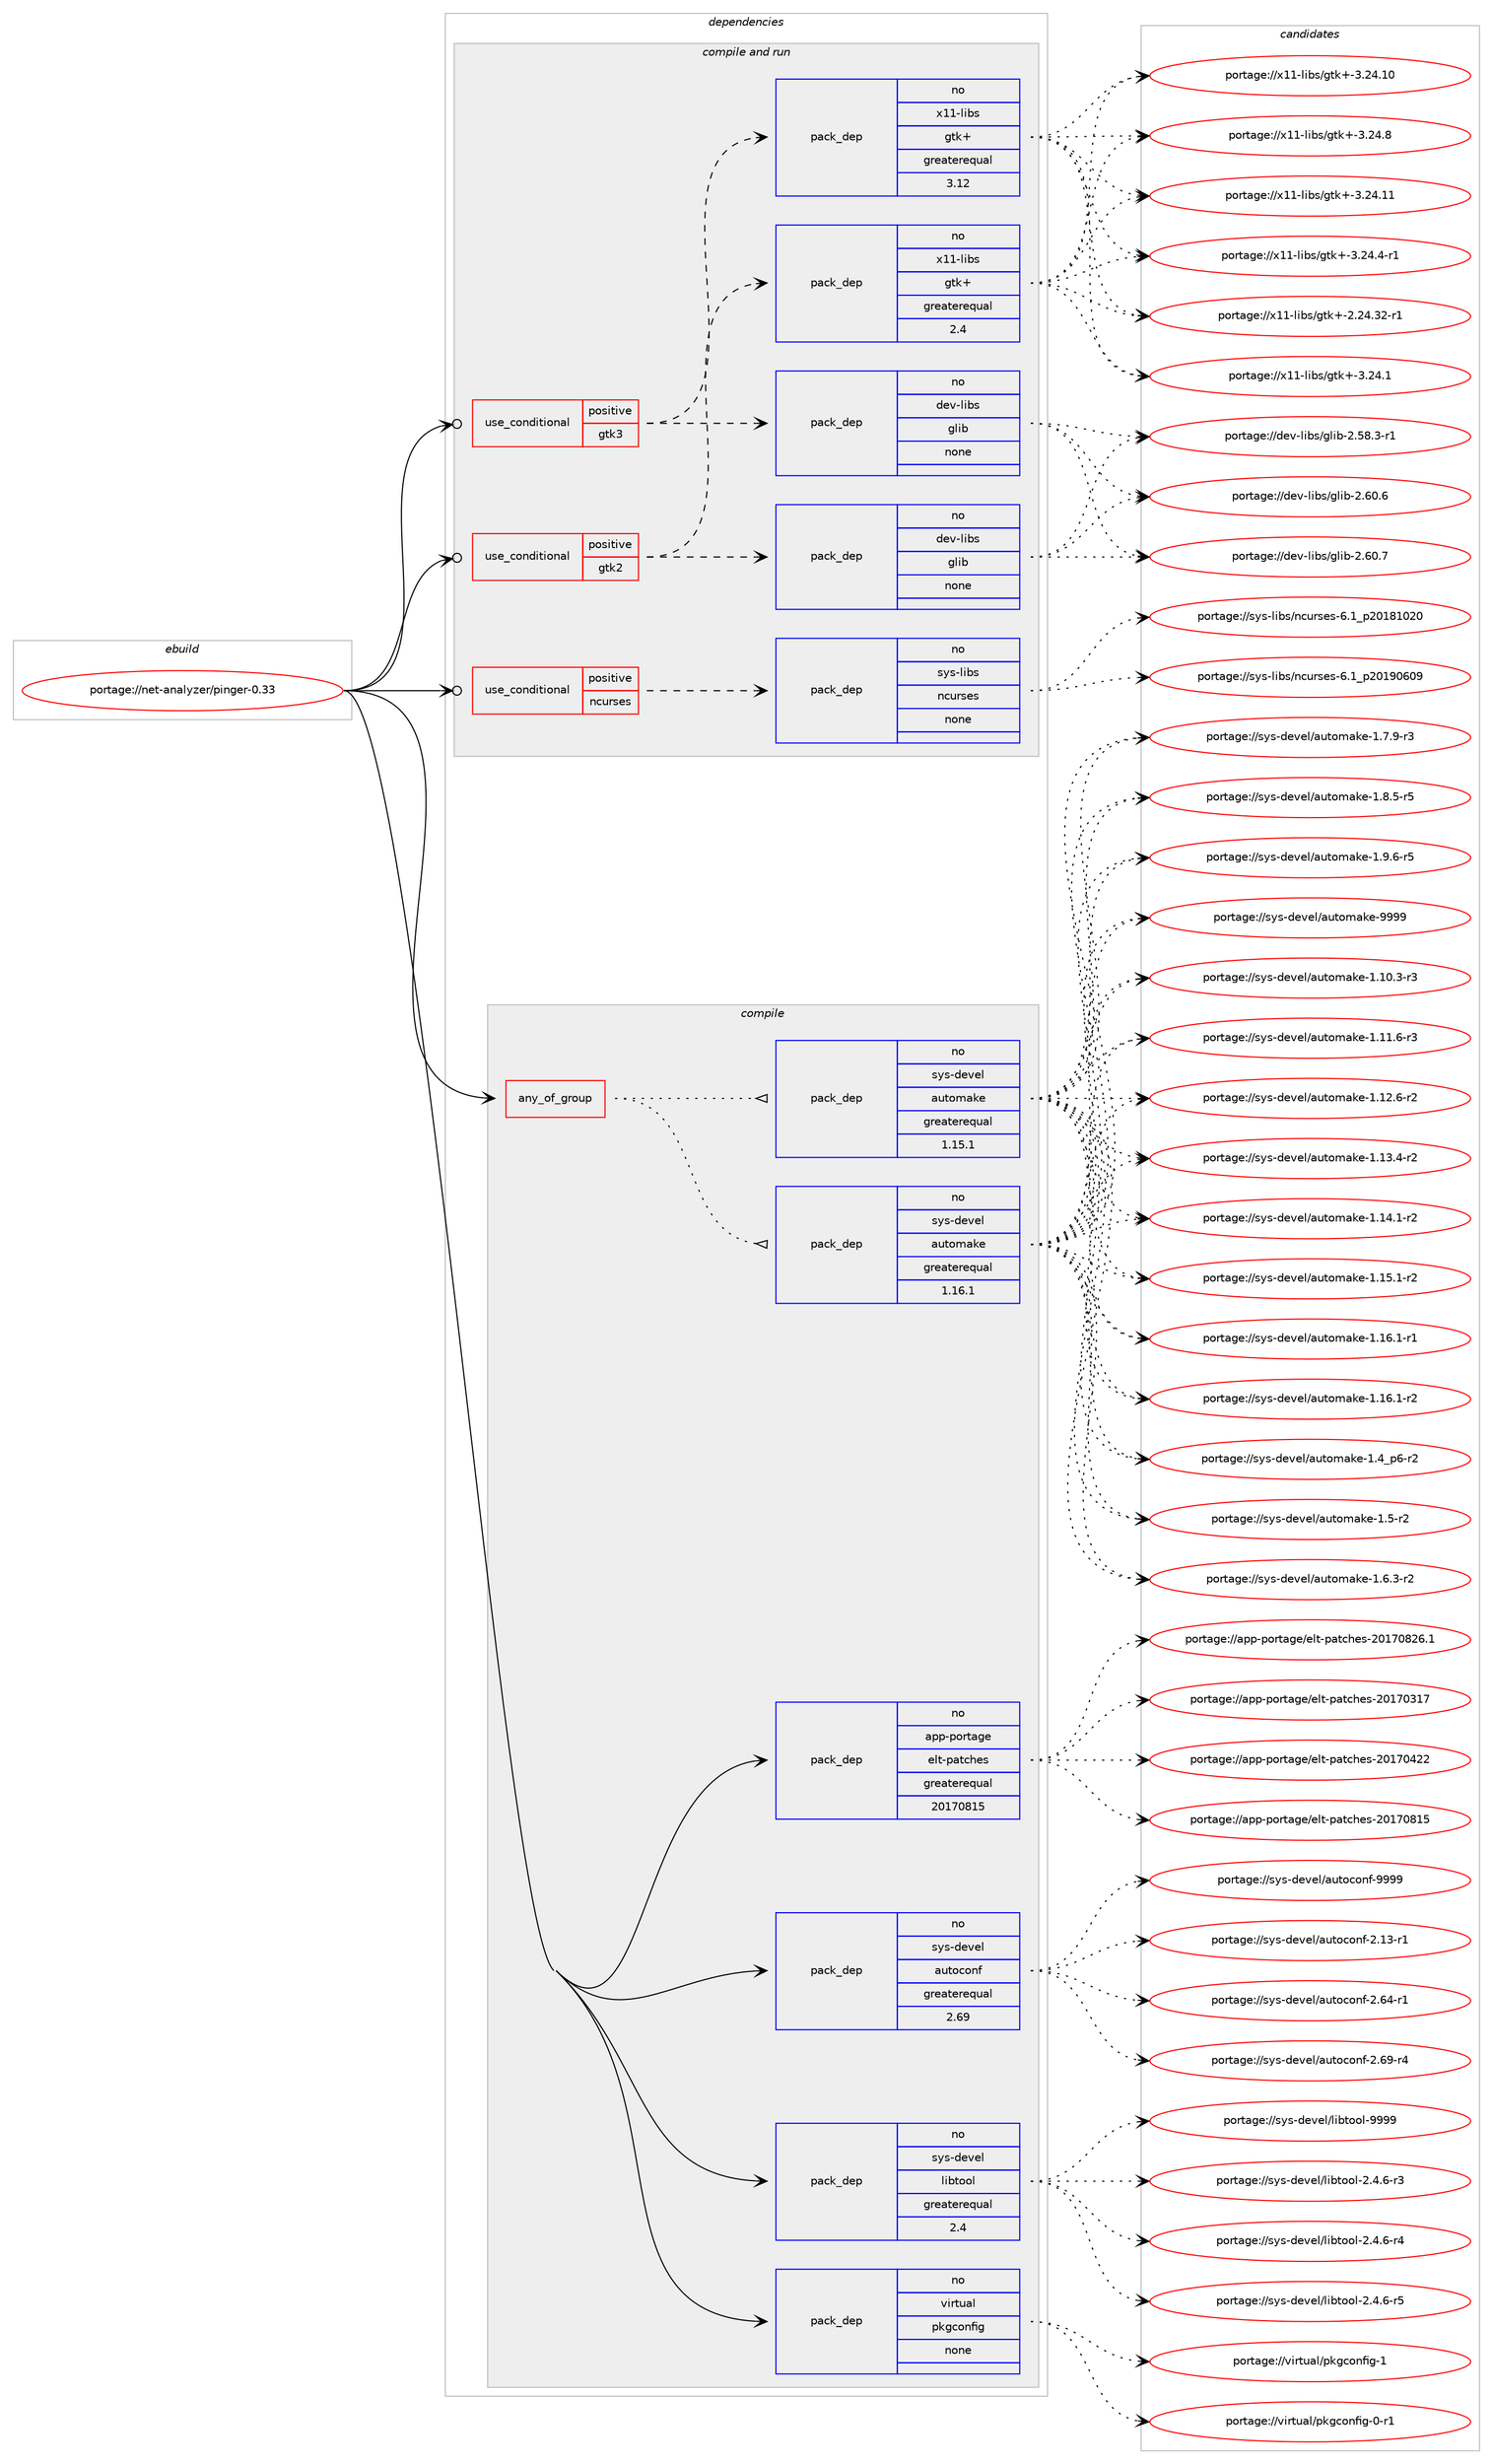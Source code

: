 digraph prolog {

# *************
# Graph options
# *************

newrank=true;
concentrate=true;
compound=true;
graph [rankdir=LR,fontname=Helvetica,fontsize=10,ranksep=1.5];#, ranksep=2.5, nodesep=0.2];
edge  [arrowhead=vee];
node  [fontname=Helvetica,fontsize=10];

# **********
# The ebuild
# **********

subgraph cluster_leftcol {
color=gray;
rank=same;
label=<<i>ebuild</i>>;
id [label="portage://net-analyzer/pinger-0.33", color=red, width=4, href="../net-analyzer/pinger-0.33.svg"];
}

# ****************
# The dependencies
# ****************

subgraph cluster_midcol {
color=gray;
label=<<i>dependencies</i>>;
subgraph cluster_compile {
fillcolor="#eeeeee";
style=filled;
label=<<i>compile</i>>;
subgraph any5584 {
dependency348101 [label=<<TABLE BORDER="0" CELLBORDER="1" CELLSPACING="0" CELLPADDING="4"><TR><TD CELLPADDING="10">any_of_group</TD></TR></TABLE>>, shape=none, color=red];subgraph pack255606 {
dependency348102 [label=<<TABLE BORDER="0" CELLBORDER="1" CELLSPACING="0" CELLPADDING="4" WIDTH="220"><TR><TD ROWSPAN="6" CELLPADDING="30">pack_dep</TD></TR><TR><TD WIDTH="110">no</TD></TR><TR><TD>sys-devel</TD></TR><TR><TD>automake</TD></TR><TR><TD>greaterequal</TD></TR><TR><TD>1.16.1</TD></TR></TABLE>>, shape=none, color=blue];
}
dependency348101:e -> dependency348102:w [weight=20,style="dotted",arrowhead="oinv"];
subgraph pack255607 {
dependency348103 [label=<<TABLE BORDER="0" CELLBORDER="1" CELLSPACING="0" CELLPADDING="4" WIDTH="220"><TR><TD ROWSPAN="6" CELLPADDING="30">pack_dep</TD></TR><TR><TD WIDTH="110">no</TD></TR><TR><TD>sys-devel</TD></TR><TR><TD>automake</TD></TR><TR><TD>greaterequal</TD></TR><TR><TD>1.15.1</TD></TR></TABLE>>, shape=none, color=blue];
}
dependency348101:e -> dependency348103:w [weight=20,style="dotted",arrowhead="oinv"];
}
id:e -> dependency348101:w [weight=20,style="solid",arrowhead="vee"];
subgraph pack255608 {
dependency348104 [label=<<TABLE BORDER="0" CELLBORDER="1" CELLSPACING="0" CELLPADDING="4" WIDTH="220"><TR><TD ROWSPAN="6" CELLPADDING="30">pack_dep</TD></TR><TR><TD WIDTH="110">no</TD></TR><TR><TD>app-portage</TD></TR><TR><TD>elt-patches</TD></TR><TR><TD>greaterequal</TD></TR><TR><TD>20170815</TD></TR></TABLE>>, shape=none, color=blue];
}
id:e -> dependency348104:w [weight=20,style="solid",arrowhead="vee"];
subgraph pack255609 {
dependency348105 [label=<<TABLE BORDER="0" CELLBORDER="1" CELLSPACING="0" CELLPADDING="4" WIDTH="220"><TR><TD ROWSPAN="6" CELLPADDING="30">pack_dep</TD></TR><TR><TD WIDTH="110">no</TD></TR><TR><TD>sys-devel</TD></TR><TR><TD>autoconf</TD></TR><TR><TD>greaterequal</TD></TR><TR><TD>2.69</TD></TR></TABLE>>, shape=none, color=blue];
}
id:e -> dependency348105:w [weight=20,style="solid",arrowhead="vee"];
subgraph pack255610 {
dependency348106 [label=<<TABLE BORDER="0" CELLBORDER="1" CELLSPACING="0" CELLPADDING="4" WIDTH="220"><TR><TD ROWSPAN="6" CELLPADDING="30">pack_dep</TD></TR><TR><TD WIDTH="110">no</TD></TR><TR><TD>sys-devel</TD></TR><TR><TD>libtool</TD></TR><TR><TD>greaterequal</TD></TR><TR><TD>2.4</TD></TR></TABLE>>, shape=none, color=blue];
}
id:e -> dependency348106:w [weight=20,style="solid",arrowhead="vee"];
subgraph pack255611 {
dependency348107 [label=<<TABLE BORDER="0" CELLBORDER="1" CELLSPACING="0" CELLPADDING="4" WIDTH="220"><TR><TD ROWSPAN="6" CELLPADDING="30">pack_dep</TD></TR><TR><TD WIDTH="110">no</TD></TR><TR><TD>virtual</TD></TR><TR><TD>pkgconfig</TD></TR><TR><TD>none</TD></TR><TR><TD></TD></TR></TABLE>>, shape=none, color=blue];
}
id:e -> dependency348107:w [weight=20,style="solid",arrowhead="vee"];
}
subgraph cluster_compileandrun {
fillcolor="#eeeeee";
style=filled;
label=<<i>compile and run</i>>;
subgraph cond86766 {
dependency348108 [label=<<TABLE BORDER="0" CELLBORDER="1" CELLSPACING="0" CELLPADDING="4"><TR><TD ROWSPAN="3" CELLPADDING="10">use_conditional</TD></TR><TR><TD>positive</TD></TR><TR><TD>gtk2</TD></TR></TABLE>>, shape=none, color=red];
subgraph pack255612 {
dependency348109 [label=<<TABLE BORDER="0" CELLBORDER="1" CELLSPACING="0" CELLPADDING="4" WIDTH="220"><TR><TD ROWSPAN="6" CELLPADDING="30">pack_dep</TD></TR><TR><TD WIDTH="110">no</TD></TR><TR><TD>dev-libs</TD></TR><TR><TD>glib</TD></TR><TR><TD>none</TD></TR><TR><TD></TD></TR></TABLE>>, shape=none, color=blue];
}
dependency348108:e -> dependency348109:w [weight=20,style="dashed",arrowhead="vee"];
subgraph pack255613 {
dependency348110 [label=<<TABLE BORDER="0" CELLBORDER="1" CELLSPACING="0" CELLPADDING="4" WIDTH="220"><TR><TD ROWSPAN="6" CELLPADDING="30">pack_dep</TD></TR><TR><TD WIDTH="110">no</TD></TR><TR><TD>x11-libs</TD></TR><TR><TD>gtk+</TD></TR><TR><TD>greaterequal</TD></TR><TR><TD>2.4</TD></TR></TABLE>>, shape=none, color=blue];
}
dependency348108:e -> dependency348110:w [weight=20,style="dashed",arrowhead="vee"];
}
id:e -> dependency348108:w [weight=20,style="solid",arrowhead="odotvee"];
subgraph cond86767 {
dependency348111 [label=<<TABLE BORDER="0" CELLBORDER="1" CELLSPACING="0" CELLPADDING="4"><TR><TD ROWSPAN="3" CELLPADDING="10">use_conditional</TD></TR><TR><TD>positive</TD></TR><TR><TD>gtk3</TD></TR></TABLE>>, shape=none, color=red];
subgraph pack255614 {
dependency348112 [label=<<TABLE BORDER="0" CELLBORDER="1" CELLSPACING="0" CELLPADDING="4" WIDTH="220"><TR><TD ROWSPAN="6" CELLPADDING="30">pack_dep</TD></TR><TR><TD WIDTH="110">no</TD></TR><TR><TD>dev-libs</TD></TR><TR><TD>glib</TD></TR><TR><TD>none</TD></TR><TR><TD></TD></TR></TABLE>>, shape=none, color=blue];
}
dependency348111:e -> dependency348112:w [weight=20,style="dashed",arrowhead="vee"];
subgraph pack255615 {
dependency348113 [label=<<TABLE BORDER="0" CELLBORDER="1" CELLSPACING="0" CELLPADDING="4" WIDTH="220"><TR><TD ROWSPAN="6" CELLPADDING="30">pack_dep</TD></TR><TR><TD WIDTH="110">no</TD></TR><TR><TD>x11-libs</TD></TR><TR><TD>gtk+</TD></TR><TR><TD>greaterequal</TD></TR><TR><TD>3.12</TD></TR></TABLE>>, shape=none, color=blue];
}
dependency348111:e -> dependency348113:w [weight=20,style="dashed",arrowhead="vee"];
}
id:e -> dependency348111:w [weight=20,style="solid",arrowhead="odotvee"];
subgraph cond86768 {
dependency348114 [label=<<TABLE BORDER="0" CELLBORDER="1" CELLSPACING="0" CELLPADDING="4"><TR><TD ROWSPAN="3" CELLPADDING="10">use_conditional</TD></TR><TR><TD>positive</TD></TR><TR><TD>ncurses</TD></TR></TABLE>>, shape=none, color=red];
subgraph pack255616 {
dependency348115 [label=<<TABLE BORDER="0" CELLBORDER="1" CELLSPACING="0" CELLPADDING="4" WIDTH="220"><TR><TD ROWSPAN="6" CELLPADDING="30">pack_dep</TD></TR><TR><TD WIDTH="110">no</TD></TR><TR><TD>sys-libs</TD></TR><TR><TD>ncurses</TD></TR><TR><TD>none</TD></TR><TR><TD></TD></TR></TABLE>>, shape=none, color=blue];
}
dependency348114:e -> dependency348115:w [weight=20,style="dashed",arrowhead="vee"];
}
id:e -> dependency348114:w [weight=20,style="solid",arrowhead="odotvee"];
}
subgraph cluster_run {
fillcolor="#eeeeee";
style=filled;
label=<<i>run</i>>;
}
}

# **************
# The candidates
# **************

subgraph cluster_choices {
rank=same;
color=gray;
label=<<i>candidates</i>>;

subgraph choice255606 {
color=black;
nodesep=1;
choiceportage11512111545100101118101108479711711611110997107101454946494846514511451 [label="portage://sys-devel/automake-1.10.3-r3", color=red, width=4,href="../sys-devel/automake-1.10.3-r3.svg"];
choiceportage11512111545100101118101108479711711611110997107101454946494946544511451 [label="portage://sys-devel/automake-1.11.6-r3", color=red, width=4,href="../sys-devel/automake-1.11.6-r3.svg"];
choiceportage11512111545100101118101108479711711611110997107101454946495046544511450 [label="portage://sys-devel/automake-1.12.6-r2", color=red, width=4,href="../sys-devel/automake-1.12.6-r2.svg"];
choiceportage11512111545100101118101108479711711611110997107101454946495146524511450 [label="portage://sys-devel/automake-1.13.4-r2", color=red, width=4,href="../sys-devel/automake-1.13.4-r2.svg"];
choiceportage11512111545100101118101108479711711611110997107101454946495246494511450 [label="portage://sys-devel/automake-1.14.1-r2", color=red, width=4,href="../sys-devel/automake-1.14.1-r2.svg"];
choiceportage11512111545100101118101108479711711611110997107101454946495346494511450 [label="portage://sys-devel/automake-1.15.1-r2", color=red, width=4,href="../sys-devel/automake-1.15.1-r2.svg"];
choiceportage11512111545100101118101108479711711611110997107101454946495446494511449 [label="portage://sys-devel/automake-1.16.1-r1", color=red, width=4,href="../sys-devel/automake-1.16.1-r1.svg"];
choiceportage11512111545100101118101108479711711611110997107101454946495446494511450 [label="portage://sys-devel/automake-1.16.1-r2", color=red, width=4,href="../sys-devel/automake-1.16.1-r2.svg"];
choiceportage115121115451001011181011084797117116111109971071014549465295112544511450 [label="portage://sys-devel/automake-1.4_p6-r2", color=red, width=4,href="../sys-devel/automake-1.4_p6-r2.svg"];
choiceportage11512111545100101118101108479711711611110997107101454946534511450 [label="portage://sys-devel/automake-1.5-r2", color=red, width=4,href="../sys-devel/automake-1.5-r2.svg"];
choiceportage115121115451001011181011084797117116111109971071014549465446514511450 [label="portage://sys-devel/automake-1.6.3-r2", color=red, width=4,href="../sys-devel/automake-1.6.3-r2.svg"];
choiceportage115121115451001011181011084797117116111109971071014549465546574511451 [label="portage://sys-devel/automake-1.7.9-r3", color=red, width=4,href="../sys-devel/automake-1.7.9-r3.svg"];
choiceportage115121115451001011181011084797117116111109971071014549465646534511453 [label="portage://sys-devel/automake-1.8.5-r5", color=red, width=4,href="../sys-devel/automake-1.8.5-r5.svg"];
choiceportage115121115451001011181011084797117116111109971071014549465746544511453 [label="portage://sys-devel/automake-1.9.6-r5", color=red, width=4,href="../sys-devel/automake-1.9.6-r5.svg"];
choiceportage115121115451001011181011084797117116111109971071014557575757 [label="portage://sys-devel/automake-9999", color=red, width=4,href="../sys-devel/automake-9999.svg"];
dependency348102:e -> choiceportage11512111545100101118101108479711711611110997107101454946494846514511451:w [style=dotted,weight="100"];
dependency348102:e -> choiceportage11512111545100101118101108479711711611110997107101454946494946544511451:w [style=dotted,weight="100"];
dependency348102:e -> choiceportage11512111545100101118101108479711711611110997107101454946495046544511450:w [style=dotted,weight="100"];
dependency348102:e -> choiceportage11512111545100101118101108479711711611110997107101454946495146524511450:w [style=dotted,weight="100"];
dependency348102:e -> choiceportage11512111545100101118101108479711711611110997107101454946495246494511450:w [style=dotted,weight="100"];
dependency348102:e -> choiceportage11512111545100101118101108479711711611110997107101454946495346494511450:w [style=dotted,weight="100"];
dependency348102:e -> choiceportage11512111545100101118101108479711711611110997107101454946495446494511449:w [style=dotted,weight="100"];
dependency348102:e -> choiceportage11512111545100101118101108479711711611110997107101454946495446494511450:w [style=dotted,weight="100"];
dependency348102:e -> choiceportage115121115451001011181011084797117116111109971071014549465295112544511450:w [style=dotted,weight="100"];
dependency348102:e -> choiceportage11512111545100101118101108479711711611110997107101454946534511450:w [style=dotted,weight="100"];
dependency348102:e -> choiceportage115121115451001011181011084797117116111109971071014549465446514511450:w [style=dotted,weight="100"];
dependency348102:e -> choiceportage115121115451001011181011084797117116111109971071014549465546574511451:w [style=dotted,weight="100"];
dependency348102:e -> choiceportage115121115451001011181011084797117116111109971071014549465646534511453:w [style=dotted,weight="100"];
dependency348102:e -> choiceportage115121115451001011181011084797117116111109971071014549465746544511453:w [style=dotted,weight="100"];
dependency348102:e -> choiceportage115121115451001011181011084797117116111109971071014557575757:w [style=dotted,weight="100"];
}
subgraph choice255607 {
color=black;
nodesep=1;
choiceportage11512111545100101118101108479711711611110997107101454946494846514511451 [label="portage://sys-devel/automake-1.10.3-r3", color=red, width=4,href="../sys-devel/automake-1.10.3-r3.svg"];
choiceportage11512111545100101118101108479711711611110997107101454946494946544511451 [label="portage://sys-devel/automake-1.11.6-r3", color=red, width=4,href="../sys-devel/automake-1.11.6-r3.svg"];
choiceportage11512111545100101118101108479711711611110997107101454946495046544511450 [label="portage://sys-devel/automake-1.12.6-r2", color=red, width=4,href="../sys-devel/automake-1.12.6-r2.svg"];
choiceportage11512111545100101118101108479711711611110997107101454946495146524511450 [label="portage://sys-devel/automake-1.13.4-r2", color=red, width=4,href="../sys-devel/automake-1.13.4-r2.svg"];
choiceportage11512111545100101118101108479711711611110997107101454946495246494511450 [label="portage://sys-devel/automake-1.14.1-r2", color=red, width=4,href="../sys-devel/automake-1.14.1-r2.svg"];
choiceportage11512111545100101118101108479711711611110997107101454946495346494511450 [label="portage://sys-devel/automake-1.15.1-r2", color=red, width=4,href="../sys-devel/automake-1.15.1-r2.svg"];
choiceportage11512111545100101118101108479711711611110997107101454946495446494511449 [label="portage://sys-devel/automake-1.16.1-r1", color=red, width=4,href="../sys-devel/automake-1.16.1-r1.svg"];
choiceportage11512111545100101118101108479711711611110997107101454946495446494511450 [label="portage://sys-devel/automake-1.16.1-r2", color=red, width=4,href="../sys-devel/automake-1.16.1-r2.svg"];
choiceportage115121115451001011181011084797117116111109971071014549465295112544511450 [label="portage://sys-devel/automake-1.4_p6-r2", color=red, width=4,href="../sys-devel/automake-1.4_p6-r2.svg"];
choiceportage11512111545100101118101108479711711611110997107101454946534511450 [label="portage://sys-devel/automake-1.5-r2", color=red, width=4,href="../sys-devel/automake-1.5-r2.svg"];
choiceportage115121115451001011181011084797117116111109971071014549465446514511450 [label="portage://sys-devel/automake-1.6.3-r2", color=red, width=4,href="../sys-devel/automake-1.6.3-r2.svg"];
choiceportage115121115451001011181011084797117116111109971071014549465546574511451 [label="portage://sys-devel/automake-1.7.9-r3", color=red, width=4,href="../sys-devel/automake-1.7.9-r3.svg"];
choiceportage115121115451001011181011084797117116111109971071014549465646534511453 [label="portage://sys-devel/automake-1.8.5-r5", color=red, width=4,href="../sys-devel/automake-1.8.5-r5.svg"];
choiceportage115121115451001011181011084797117116111109971071014549465746544511453 [label="portage://sys-devel/automake-1.9.6-r5", color=red, width=4,href="../sys-devel/automake-1.9.6-r5.svg"];
choiceportage115121115451001011181011084797117116111109971071014557575757 [label="portage://sys-devel/automake-9999", color=red, width=4,href="../sys-devel/automake-9999.svg"];
dependency348103:e -> choiceportage11512111545100101118101108479711711611110997107101454946494846514511451:w [style=dotted,weight="100"];
dependency348103:e -> choiceportage11512111545100101118101108479711711611110997107101454946494946544511451:w [style=dotted,weight="100"];
dependency348103:e -> choiceportage11512111545100101118101108479711711611110997107101454946495046544511450:w [style=dotted,weight="100"];
dependency348103:e -> choiceportage11512111545100101118101108479711711611110997107101454946495146524511450:w [style=dotted,weight="100"];
dependency348103:e -> choiceportage11512111545100101118101108479711711611110997107101454946495246494511450:w [style=dotted,weight="100"];
dependency348103:e -> choiceportage11512111545100101118101108479711711611110997107101454946495346494511450:w [style=dotted,weight="100"];
dependency348103:e -> choiceportage11512111545100101118101108479711711611110997107101454946495446494511449:w [style=dotted,weight="100"];
dependency348103:e -> choiceportage11512111545100101118101108479711711611110997107101454946495446494511450:w [style=dotted,weight="100"];
dependency348103:e -> choiceportage115121115451001011181011084797117116111109971071014549465295112544511450:w [style=dotted,weight="100"];
dependency348103:e -> choiceportage11512111545100101118101108479711711611110997107101454946534511450:w [style=dotted,weight="100"];
dependency348103:e -> choiceportage115121115451001011181011084797117116111109971071014549465446514511450:w [style=dotted,weight="100"];
dependency348103:e -> choiceportage115121115451001011181011084797117116111109971071014549465546574511451:w [style=dotted,weight="100"];
dependency348103:e -> choiceportage115121115451001011181011084797117116111109971071014549465646534511453:w [style=dotted,weight="100"];
dependency348103:e -> choiceportage115121115451001011181011084797117116111109971071014549465746544511453:w [style=dotted,weight="100"];
dependency348103:e -> choiceportage115121115451001011181011084797117116111109971071014557575757:w [style=dotted,weight="100"];
}
subgraph choice255608 {
color=black;
nodesep=1;
choiceportage97112112451121111141169710310147101108116451129711699104101115455048495548514955 [label="portage://app-portage/elt-patches-20170317", color=red, width=4,href="../app-portage/elt-patches-20170317.svg"];
choiceportage97112112451121111141169710310147101108116451129711699104101115455048495548525050 [label="portage://app-portage/elt-patches-20170422", color=red, width=4,href="../app-portage/elt-patches-20170422.svg"];
choiceportage97112112451121111141169710310147101108116451129711699104101115455048495548564953 [label="portage://app-portage/elt-patches-20170815", color=red, width=4,href="../app-portage/elt-patches-20170815.svg"];
choiceportage971121124511211111411697103101471011081164511297116991041011154550484955485650544649 [label="portage://app-portage/elt-patches-20170826.1", color=red, width=4,href="../app-portage/elt-patches-20170826.1.svg"];
dependency348104:e -> choiceportage97112112451121111141169710310147101108116451129711699104101115455048495548514955:w [style=dotted,weight="100"];
dependency348104:e -> choiceportage97112112451121111141169710310147101108116451129711699104101115455048495548525050:w [style=dotted,weight="100"];
dependency348104:e -> choiceportage97112112451121111141169710310147101108116451129711699104101115455048495548564953:w [style=dotted,weight="100"];
dependency348104:e -> choiceportage971121124511211111411697103101471011081164511297116991041011154550484955485650544649:w [style=dotted,weight="100"];
}
subgraph choice255609 {
color=black;
nodesep=1;
choiceportage1151211154510010111810110847971171161119911111010245504649514511449 [label="portage://sys-devel/autoconf-2.13-r1", color=red, width=4,href="../sys-devel/autoconf-2.13-r1.svg"];
choiceportage1151211154510010111810110847971171161119911111010245504654524511449 [label="portage://sys-devel/autoconf-2.64-r1", color=red, width=4,href="../sys-devel/autoconf-2.64-r1.svg"];
choiceportage1151211154510010111810110847971171161119911111010245504654574511452 [label="portage://sys-devel/autoconf-2.69-r4", color=red, width=4,href="../sys-devel/autoconf-2.69-r4.svg"];
choiceportage115121115451001011181011084797117116111991111101024557575757 [label="portage://sys-devel/autoconf-9999", color=red, width=4,href="../sys-devel/autoconf-9999.svg"];
dependency348105:e -> choiceportage1151211154510010111810110847971171161119911111010245504649514511449:w [style=dotted,weight="100"];
dependency348105:e -> choiceportage1151211154510010111810110847971171161119911111010245504654524511449:w [style=dotted,weight="100"];
dependency348105:e -> choiceportage1151211154510010111810110847971171161119911111010245504654574511452:w [style=dotted,weight="100"];
dependency348105:e -> choiceportage115121115451001011181011084797117116111991111101024557575757:w [style=dotted,weight="100"];
}
subgraph choice255610 {
color=black;
nodesep=1;
choiceportage1151211154510010111810110847108105981161111111084550465246544511451 [label="portage://sys-devel/libtool-2.4.6-r3", color=red, width=4,href="../sys-devel/libtool-2.4.6-r3.svg"];
choiceportage1151211154510010111810110847108105981161111111084550465246544511452 [label="portage://sys-devel/libtool-2.4.6-r4", color=red, width=4,href="../sys-devel/libtool-2.4.6-r4.svg"];
choiceportage1151211154510010111810110847108105981161111111084550465246544511453 [label="portage://sys-devel/libtool-2.4.6-r5", color=red, width=4,href="../sys-devel/libtool-2.4.6-r5.svg"];
choiceportage1151211154510010111810110847108105981161111111084557575757 [label="portage://sys-devel/libtool-9999", color=red, width=4,href="../sys-devel/libtool-9999.svg"];
dependency348106:e -> choiceportage1151211154510010111810110847108105981161111111084550465246544511451:w [style=dotted,weight="100"];
dependency348106:e -> choiceportage1151211154510010111810110847108105981161111111084550465246544511452:w [style=dotted,weight="100"];
dependency348106:e -> choiceportage1151211154510010111810110847108105981161111111084550465246544511453:w [style=dotted,weight="100"];
dependency348106:e -> choiceportage1151211154510010111810110847108105981161111111084557575757:w [style=dotted,weight="100"];
}
subgraph choice255611 {
color=black;
nodesep=1;
choiceportage11810511411611797108471121071039911111010210510345484511449 [label="portage://virtual/pkgconfig-0-r1", color=red, width=4,href="../virtual/pkgconfig-0-r1.svg"];
choiceportage1181051141161179710847112107103991111101021051034549 [label="portage://virtual/pkgconfig-1", color=red, width=4,href="../virtual/pkgconfig-1.svg"];
dependency348107:e -> choiceportage11810511411611797108471121071039911111010210510345484511449:w [style=dotted,weight="100"];
dependency348107:e -> choiceportage1181051141161179710847112107103991111101021051034549:w [style=dotted,weight="100"];
}
subgraph choice255612 {
color=black;
nodesep=1;
choiceportage10010111845108105981154710310810598455046535646514511449 [label="portage://dev-libs/glib-2.58.3-r1", color=red, width=4,href="../dev-libs/glib-2.58.3-r1.svg"];
choiceportage1001011184510810598115471031081059845504654484654 [label="portage://dev-libs/glib-2.60.6", color=red, width=4,href="../dev-libs/glib-2.60.6.svg"];
choiceportage1001011184510810598115471031081059845504654484655 [label="portage://dev-libs/glib-2.60.7", color=red, width=4,href="../dev-libs/glib-2.60.7.svg"];
dependency348109:e -> choiceportage10010111845108105981154710310810598455046535646514511449:w [style=dotted,weight="100"];
dependency348109:e -> choiceportage1001011184510810598115471031081059845504654484654:w [style=dotted,weight="100"];
dependency348109:e -> choiceportage1001011184510810598115471031081059845504654484655:w [style=dotted,weight="100"];
}
subgraph choice255613 {
color=black;
nodesep=1;
choiceportage12049494510810598115471031161074345504650524651504511449 [label="portage://x11-libs/gtk+-2.24.32-r1", color=red, width=4,href="../x11-libs/gtk+-2.24.32-r1.svg"];
choiceportage12049494510810598115471031161074345514650524649 [label="portage://x11-libs/gtk+-3.24.1", color=red, width=4,href="../x11-libs/gtk+-3.24.1.svg"];
choiceportage1204949451081059811547103116107434551465052464948 [label="portage://x11-libs/gtk+-3.24.10", color=red, width=4,href="../x11-libs/gtk+-3.24.10.svg"];
choiceportage1204949451081059811547103116107434551465052464949 [label="portage://x11-libs/gtk+-3.24.11", color=red, width=4,href="../x11-libs/gtk+-3.24.11.svg"];
choiceportage120494945108105981154710311610743455146505246524511449 [label="portage://x11-libs/gtk+-3.24.4-r1", color=red, width=4,href="../x11-libs/gtk+-3.24.4-r1.svg"];
choiceportage12049494510810598115471031161074345514650524656 [label="portage://x11-libs/gtk+-3.24.8", color=red, width=4,href="../x11-libs/gtk+-3.24.8.svg"];
dependency348110:e -> choiceportage12049494510810598115471031161074345504650524651504511449:w [style=dotted,weight="100"];
dependency348110:e -> choiceportage12049494510810598115471031161074345514650524649:w [style=dotted,weight="100"];
dependency348110:e -> choiceportage1204949451081059811547103116107434551465052464948:w [style=dotted,weight="100"];
dependency348110:e -> choiceportage1204949451081059811547103116107434551465052464949:w [style=dotted,weight="100"];
dependency348110:e -> choiceportage120494945108105981154710311610743455146505246524511449:w [style=dotted,weight="100"];
dependency348110:e -> choiceportage12049494510810598115471031161074345514650524656:w [style=dotted,weight="100"];
}
subgraph choice255614 {
color=black;
nodesep=1;
choiceportage10010111845108105981154710310810598455046535646514511449 [label="portage://dev-libs/glib-2.58.3-r1", color=red, width=4,href="../dev-libs/glib-2.58.3-r1.svg"];
choiceportage1001011184510810598115471031081059845504654484654 [label="portage://dev-libs/glib-2.60.6", color=red, width=4,href="../dev-libs/glib-2.60.6.svg"];
choiceportage1001011184510810598115471031081059845504654484655 [label="portage://dev-libs/glib-2.60.7", color=red, width=4,href="../dev-libs/glib-2.60.7.svg"];
dependency348112:e -> choiceportage10010111845108105981154710310810598455046535646514511449:w [style=dotted,weight="100"];
dependency348112:e -> choiceportage1001011184510810598115471031081059845504654484654:w [style=dotted,weight="100"];
dependency348112:e -> choiceportage1001011184510810598115471031081059845504654484655:w [style=dotted,weight="100"];
}
subgraph choice255615 {
color=black;
nodesep=1;
choiceportage12049494510810598115471031161074345504650524651504511449 [label="portage://x11-libs/gtk+-2.24.32-r1", color=red, width=4,href="../x11-libs/gtk+-2.24.32-r1.svg"];
choiceportage12049494510810598115471031161074345514650524649 [label="portage://x11-libs/gtk+-3.24.1", color=red, width=4,href="../x11-libs/gtk+-3.24.1.svg"];
choiceportage1204949451081059811547103116107434551465052464948 [label="portage://x11-libs/gtk+-3.24.10", color=red, width=4,href="../x11-libs/gtk+-3.24.10.svg"];
choiceportage1204949451081059811547103116107434551465052464949 [label="portage://x11-libs/gtk+-3.24.11", color=red, width=4,href="../x11-libs/gtk+-3.24.11.svg"];
choiceportage120494945108105981154710311610743455146505246524511449 [label="portage://x11-libs/gtk+-3.24.4-r1", color=red, width=4,href="../x11-libs/gtk+-3.24.4-r1.svg"];
choiceportage12049494510810598115471031161074345514650524656 [label="portage://x11-libs/gtk+-3.24.8", color=red, width=4,href="../x11-libs/gtk+-3.24.8.svg"];
dependency348113:e -> choiceportage12049494510810598115471031161074345504650524651504511449:w [style=dotted,weight="100"];
dependency348113:e -> choiceportage12049494510810598115471031161074345514650524649:w [style=dotted,weight="100"];
dependency348113:e -> choiceportage1204949451081059811547103116107434551465052464948:w [style=dotted,weight="100"];
dependency348113:e -> choiceportage1204949451081059811547103116107434551465052464949:w [style=dotted,weight="100"];
dependency348113:e -> choiceportage120494945108105981154710311610743455146505246524511449:w [style=dotted,weight="100"];
dependency348113:e -> choiceportage12049494510810598115471031161074345514650524656:w [style=dotted,weight="100"];
}
subgraph choice255616 {
color=black;
nodesep=1;
choiceportage1151211154510810598115471109911711411510111545544649951125048495649485048 [label="portage://sys-libs/ncurses-6.1_p20181020", color=red, width=4,href="../sys-libs/ncurses-6.1_p20181020.svg"];
choiceportage1151211154510810598115471109911711411510111545544649951125048495748544857 [label="portage://sys-libs/ncurses-6.1_p20190609", color=red, width=4,href="../sys-libs/ncurses-6.1_p20190609.svg"];
dependency348115:e -> choiceportage1151211154510810598115471109911711411510111545544649951125048495649485048:w [style=dotted,weight="100"];
dependency348115:e -> choiceportage1151211154510810598115471109911711411510111545544649951125048495748544857:w [style=dotted,weight="100"];
}
}

}

